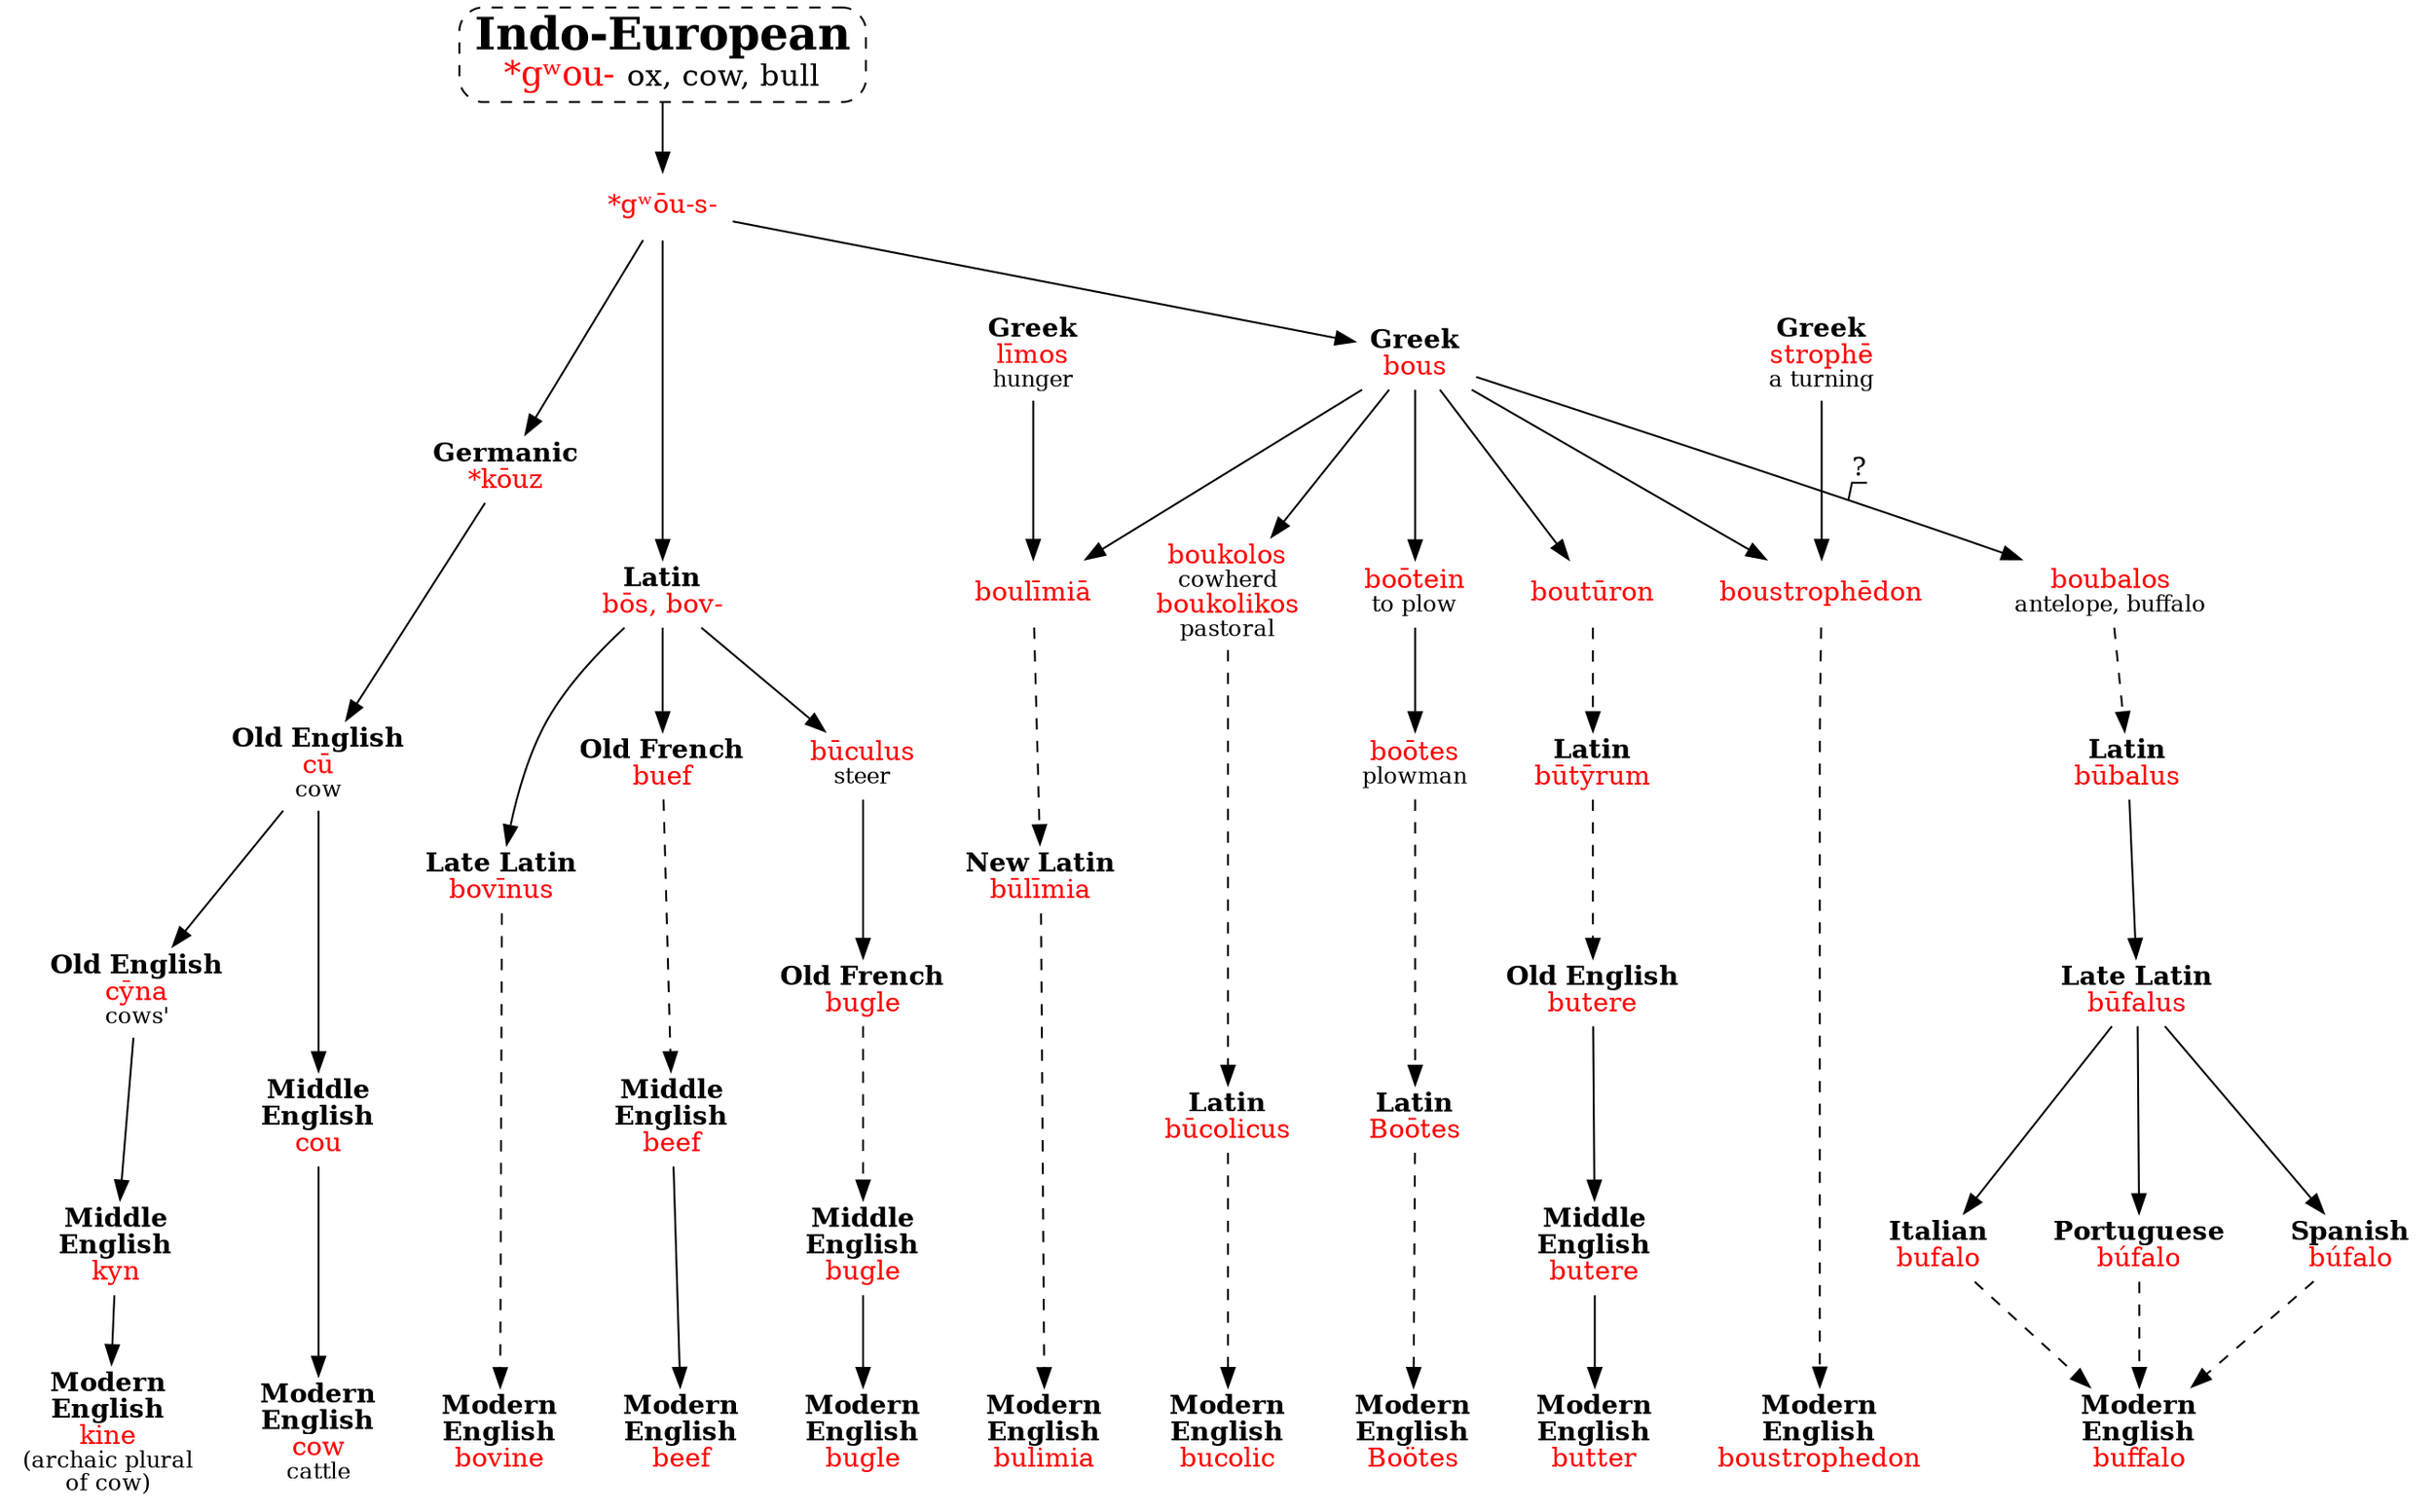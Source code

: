 strict digraph {
/* sources: AHD */
node [shape=none]

gwou [label=<<font point-size="24"><b>Indo-European</b></font><br/><font point-size="18" color="red">*gʷou- </font><font point-size="16">ox, cow, bull</font>> shape=box style="dashed,rounded" URL="gwou-ox0.svg" tooltip="Indo-European \"*gʷou-\" ox, cow, bull"]

// cow
gwous [label=<<font color="red">*gʷōu-s-</font>>]
kouzGc [label=<<b>Germanic</b><br/><font color="red">*kōuz</font>>]
cuOE [label=<<b>Old English</b><br/><font color="red">cū</font><br/><font point-size="12">cow</font>>]
couME [label=<<b>Middle<br/>English</b><br/><font color="red">cou</font>>]
cow [label=<<b>Modern<br/>English</b><br/><font color="red">cow</font><br/><font point-size="12">cattle</font>>]
gwou -> gwous -> kouzGc -> cuOE -> couME -> cow

// kine
cynaOE [label=<<b>Old English</b><br/><font color="red">cȳna</font><br/><font point-size="12">cows'</font>>]
kynME [label=<<b>Middle<br/>English</b><br/><font color="red">kyn</font>>]
kine [label=<<b>Modern<br/>English</b><br/><font color="red">kine</font><br/><font point-size="12">(archaic plural<br/>of cow)</font>>]
cuOE -> cynaOE -> kynME -> kine

// bovine
bosL [label=<<b>Latin</b><br/><font color="red">bōs, bov-</font>>]
bovinusL [label=<<b>Late Latin</b><br/><font color="red">bovīnus</font>>]
bovine [label=<<b>Modern<br/>English</b><br/><font color="red">bovine</font>>]
gwous -> bosL -> bovinusL
bovinusL -> bovine [style=dashed]

// beef
buefOF [label=<<b>Old French</b><br/><font color="red">buef</font>>]
beefME [label=<<b>Middle<br/>English</b><br/><font color="red">beef</font>>]
beef [label=<<b>Modern<br/>English</b><br/><font color="red">beef</font>>]
bosL -> buefOF
buefOF -> beefME [style=dashed]
beefME -> beef

// bugle
buculusL [label=<<font color="red">būculus</font><br/><font point-size="12">steer</font>>]
bugleOF [label=<<b>Old French</b><br/><font color="red">bugle</font>>]
bugleME [label=<<b>Middle<br/>English</b><br/><font color="red">bugle</font>>]
bugle [label=<<b>Modern<br/>English</b><br/><font color="red">bugle</font>>]
bosL -> buculusL -> bugleOF
bugleOF -> bugleME [style=dashed]
bugleME -> bugle

// bucolic
bousGk [label=<<b>Greek</b><br/><font color="red">bous</font>>]
boukolosGk [label=<<font color="red">boukolos</font><br/><font point-size="12">cowherd</font><br/><font color="red">boukolikos</font><br/><font point-size="12">pastoral</font>>]
bucolicusL [label=<<b>Latin</b><br/><font color="red">būcolicus</font>>]
bucolic [label=<<b>Modern<br/>English</b><br/><font color="red">bucolic</font>>]
gwous -> bousGk -> boukolosGk
boukolosGk -> bucolicusL -> bucolic [style=dashed]

// Boötes (constellation)
booteinGk [label=<<font color="red">boōtein</font><br/><font point-size="12">to plow</font>>]
bootesGk [label=<<font color="red">boōtes</font><br/><font point-size="12">plowman</font>>]
bootesL [label=<<b>Latin</b><br/><font color="red">Boōtes</font>>]
bootes [label=<<b>Modern<br/>English</b><br/><font color="red">Boötes</font>>]
bousGk -> booteinGk -> bootesGk
bootesGk -> bootesL -> bootes [style=dashed]

// boustrophedon
stropheGk [label=<<b>Greek</b><br/><font color="red">strophē</font><br/><font point-size="12">a turning</font>>]
boustrophedonGk [label=<<font color="red">boustrophēdon</font>>]
boustrophedon [label=<<b>Modern<br/>English</b><br/><font color="red">boustrophedon</font>>]
{ bousGk stropheGk } -> boustrophedonGk
boustrophedonGk -> boustrophedon [style=dashed]

// bulimia
limosGk [label=<<b>Greek</b><br/><font color="red">līmos</font><br/><font point-size="12">hunger</font>>]
boulimiaGk [label=<<font color="red">boulīmiā</font>>]
bulimiaNL [label=<<b>New Latin</b><br/><font color="red">būlīmia</font>>]
bulimia [label=<<b>Modern<br/>English</b><br/><font color="red">bulimia</font>>]
{ bousGk limosGk } -> boulimiaGk
boulimiaGk  -> bulimiaNL -> bulimia [style=dashed]

// butter
bouturonGk [label=<<font color="red">boutūron</font>>]
butyrumL [label=<<b>Latin</b><br/><font color="red">būtȳrum</font>>]
butereOE [label=<<b>Old English</b><br/><font color="red">butere</font>>]
butereME [label=<<b>Middle<br/>English</b><br/><font color="red">butere</font>>]
butter [label=<<b>Modern<br/>English</b><br/><font color="red">butter</font>>]
bousGk -> bouturonGk
bouturonGk -> butyrumL -> butereOE [style=dashed]
butereOE -> butereME -> butter

// buffalo
boubalosGk [label=<<font color="red">boubalos</font><br/><font point-size="12">antelope, buffalo</font>>]
bubalusL [label=<<b>Latin</b><br/><font color="red">būbalus</font>>]
bufalusL [label=<<b>Late Latin</b><br/><font color="red">būfalus</font>>]
bufaloI [label=<<b>Italian</b><br/><font color="red">bufalo</font>>]
bufaloP [label=<<b>Portuguese</b><br/><font color="red">búfalo</font>>]
bufaloS [label=<<b>Spanish</b><br/><font color="red">búfalo</font>>]
buffalo [label=<<b>Modern<br/>English</b><br/><font color="red">buffalo</font>>]
bousGk -> boubalosGk [label="?" decorate=true]
boubalosGk -> bubalusL [style=dashed]
bubalusL -> bufalusL -> { bufaloI bufaloP bufaloS }
{ bufaloI bufaloP bufaloS } -> buffalo [style=dashed]

{ rank=sink cow kine beef bovine bugle bucolic bootes boustrophedon bulimia butter buffalo }
}
